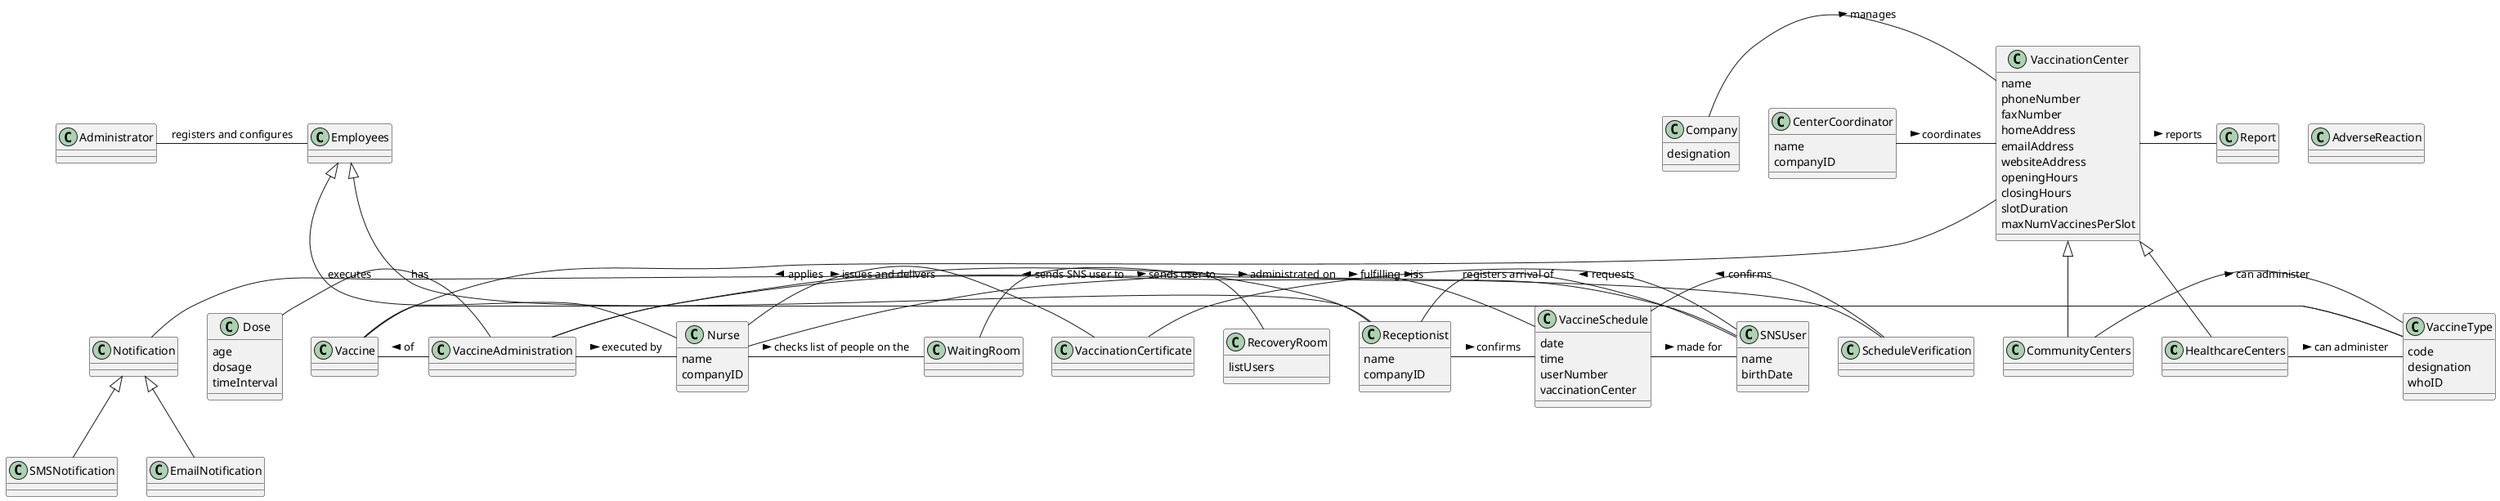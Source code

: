 @startuml
class HealthcareCenters{
}

class Report

class CenterCoordinator{
name
companyID
}

class Company{
designation
}

class Administrator

class Vaccine

class VaccineSchedule{
date
time
userNumber
vaccinationCenter
}

class Receptionist{
name
companyID
}

class SNSUser{
name
birthDate
}

class Notification

class SMSNotification

class EmailNotification

class Report

class Dose{
age
dosage
timeInterval
}

class VaccineAdministration

class Nurse{
name
companyID
}

class AdverseReaction

class RecoveryRoom{
listUsers
}


class CommunityCenters{
}

class VaccinationCenter{
name
phoneNumber
faxNumber
homeAddress
emailAddress
websiteAddress
openingHours
closingHours
slotDuration
maxNumVaccinesPerSlot
}

class VaccineType{
code
designation
whoID
}

class VaccinationCertificate

class ScheduleVerification

class WaitingRoom

class Employees

Employees <|-- Nurse
Employees <|-- Receptionist
Company - VaccinationCenter : manages >
VaccinationCenter - Vaccine : applies >
Vaccine -up VaccineType : is >
Vaccine -down VaccineAdministration : of <
VaccinationCenter <|-- HealthcareCenters
VaccinationCenter <|-- CommunityCenters
VaccinationCenter - Report : reports >
HealthcareCenters - VaccineType : can administer >
CommunityCenters - VaccineType : can administer >
Vaccine - VaccineType : is
VaccineAdministration - VaccineSchedule : > fulfilling
CenterCoordinator - VaccinationCenter : coordinates >
Administrator - Employees : registers and configures
SNSUser -up VaccinationCertificate : requests >
VaccineAdministration -down SNSUser : > administrated on
VaccineAdministration -left Dose : has
VaccineSchedule - SNSUser : made for >
Receptionist -right SNSUser : registers arrival of
Receptionist -down VaccineSchedule : confirms >
Receptionist -left WaitingRoom : sends SNS user to >
Nurse - WaitingRoom : checks list of people on the >
Nurse - VaccinationCertificate : issues and delivers >
Nurse - RecoveryRoom : sends user to >
VaccineAdministration - Nurse : executed by >

ScheduleVerification -left VaccineSchedule : confirms >
ScheduleVerification -left Notification : executes

Notification <|-- SMSNotification
Notification <|-- EmailNotification

@enduml